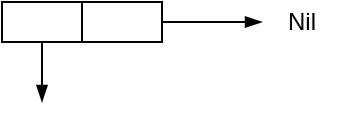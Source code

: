 <mxfile version="13.9.9" type="device"><diagram id="pKdj5ocbptr0CY1lUVmf" name="Страница 1"><mxGraphModel dx="233" dy="362" grid="1" gridSize="10" guides="1" tooltips="1" connect="1" arrows="1" fold="1" page="1" pageScale="1" pageWidth="827" pageHeight="1169" math="0" shadow="0"><root><mxCell id="0"/><mxCell id="1" parent="0"/><mxCell id="PlZSmg3bHP_qszXvH4ko-1" value="" style="rounded=0;whiteSpace=wrap;html=1;" vertex="1" parent="1"><mxGeometry x="400" y="340" width="40" height="20" as="geometry"/></mxCell><mxCell id="PlZSmg3bHP_qszXvH4ko-3" value="" style="rounded=0;whiteSpace=wrap;html=1;" vertex="1" parent="1"><mxGeometry x="440" y="340" width="40" height="20" as="geometry"/></mxCell><mxCell id="PlZSmg3bHP_qszXvH4ko-4" value="" style="endArrow=blockThin;html=1;exitX=0.5;exitY=1;exitDx=0;exitDy=0;endFill=1;" edge="1" parent="1" source="PlZSmg3bHP_qszXvH4ko-1"><mxGeometry width="50" height="50" relative="1" as="geometry"><mxPoint x="450" y="410" as="sourcePoint"/><mxPoint x="420" y="390" as="targetPoint"/></mxGeometry></mxCell><mxCell id="PlZSmg3bHP_qszXvH4ko-5" value="" style="endArrow=blockThin;html=1;exitX=1;exitY=0.5;exitDx=0;exitDy=0;endFill=1;" edge="1" parent="1" source="PlZSmg3bHP_qszXvH4ko-3"><mxGeometry width="50" height="50" relative="1" as="geometry"><mxPoint x="430" y="370" as="sourcePoint"/><mxPoint x="530" y="350" as="targetPoint"/></mxGeometry></mxCell><mxCell id="PlZSmg3bHP_qszXvH4ko-6" value="Nil" style="text;html=1;strokeColor=none;fillColor=none;align=center;verticalAlign=middle;whiteSpace=wrap;rounded=0;" vertex="1" parent="1"><mxGeometry x="530" y="340" width="40" height="20" as="geometry"/></mxCell></root></mxGraphModel></diagram></mxfile>